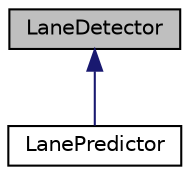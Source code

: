 digraph "LaneDetector"
{
  edge [fontname="Helvetica",fontsize="10",labelfontname="Helvetica",labelfontsize="10"];
  node [fontname="Helvetica",fontsize="10",shape=record];
  Node1 [label="LaneDetector",height=0.2,width=0.4,color="black", fillcolor="grey75", style="filled", fontcolor="black"];
  Node1 -> Node2 [dir="back",color="midnightblue",fontsize="10",style="solid",fontname="Helvetica"];
  Node2 [label="LanePredictor",height=0.2,width=0.4,color="black", fillcolor="white", style="filled",URL="$classLanePredictor.html",tooltip="Class for lane predictor. "];
}
